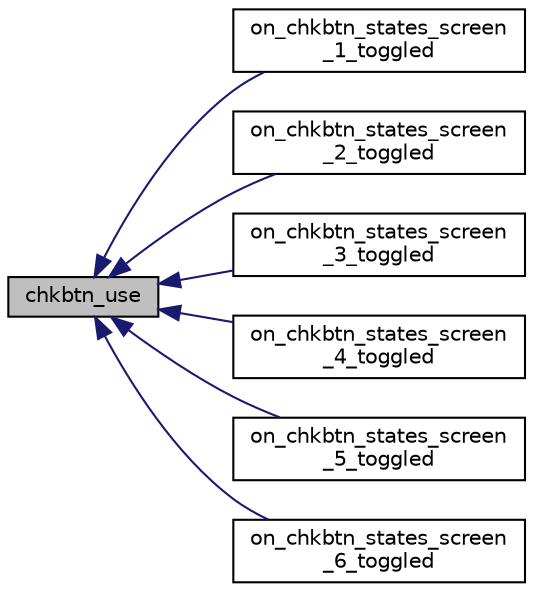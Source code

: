 digraph "chkbtn_use"
{
  edge [fontname="Helvetica",fontsize="10",labelfontname="Helvetica",labelfontsize="10"];
  node [fontname="Helvetica",fontsize="10",shape=record];
  rankdir="LR";
  Node8 [label="chkbtn_use",height=0.2,width=0.4,color="black", fillcolor="grey75", style="filled", fontcolor="black"];
  Node8 -> Node9 [dir="back",color="midnightblue",fontsize="10",style="solid",fontname="Helvetica"];
  Node9 [label="on_chkbtn_states_screen\l_1_toggled",height=0.2,width=0.4,color="black", fillcolor="white", style="filled",URL="$main_8c.html#a611bf74fe97a465fc48b6fd8dfbf68fa",tooltip="Controll checkbox. "];
  Node8 -> Node10 [dir="back",color="midnightblue",fontsize="10",style="solid",fontname="Helvetica"];
  Node10 [label="on_chkbtn_states_screen\l_2_toggled",height=0.2,width=0.4,color="black", fillcolor="white", style="filled",URL="$main_8c.html#ac6cc0d21f881456510733a0d0ad24ea6"];
  Node8 -> Node11 [dir="back",color="midnightblue",fontsize="10",style="solid",fontname="Helvetica"];
  Node11 [label="on_chkbtn_states_screen\l_3_toggled",height=0.2,width=0.4,color="black", fillcolor="white", style="filled",URL="$main_8c.html#a2eeb66134a18f7fd7132526ede02b1e3"];
  Node8 -> Node12 [dir="back",color="midnightblue",fontsize="10",style="solid",fontname="Helvetica"];
  Node12 [label="on_chkbtn_states_screen\l_4_toggled",height=0.2,width=0.4,color="black", fillcolor="white", style="filled",URL="$main_8c.html#a0e5c049ccb976e456eb6b148eab95196"];
  Node8 -> Node13 [dir="back",color="midnightblue",fontsize="10",style="solid",fontname="Helvetica"];
  Node13 [label="on_chkbtn_states_screen\l_5_toggled",height=0.2,width=0.4,color="black", fillcolor="white", style="filled",URL="$main_8c.html#a1c24838dc062f2f9323605b42454c0db"];
  Node8 -> Node14 [dir="back",color="midnightblue",fontsize="10",style="solid",fontname="Helvetica"];
  Node14 [label="on_chkbtn_states_screen\l_6_toggled",height=0.2,width=0.4,color="black", fillcolor="white", style="filled",URL="$main_8c.html#a8ce6330db71db06ac96a35902befb01b"];
}
